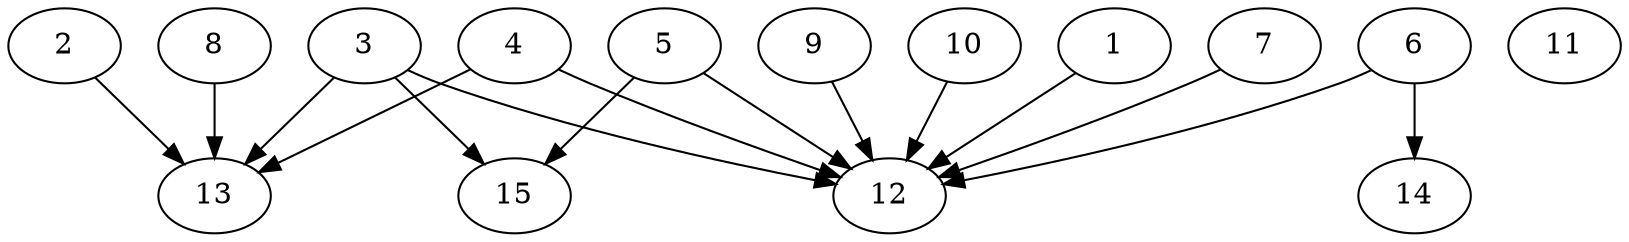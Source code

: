 // DAG automatically generated by daggen at Thu Oct  3 13:59:26 2019
// ./daggen --dot -n 15 --ccr 0.5 --fat 0.9 --regular 0.9 --density 0.7 --mindata 5242880 --maxdata 52428800 
digraph G {
  1 [size="17844224", alpha="0.14", expect_size="8922112"] 
  1 -> 12 [size ="8922112"]
  2 [size="24535040", alpha="0.14", expect_size="12267520"] 
  2 -> 13 [size ="12267520"]
  3 [size="45832192", alpha="0.00", expect_size="22916096"] 
  3 -> 12 [size ="22916096"]
  3 -> 13 [size ="22916096"]
  3 -> 15 [size ="22916096"]
  4 [size="52391936", alpha="0.19", expect_size="26195968"] 
  4 -> 12 [size ="26195968"]
  4 -> 13 [size ="26195968"]
  5 [size="60561408", alpha="0.10", expect_size="30280704"] 
  5 -> 12 [size ="30280704"]
  5 -> 15 [size ="30280704"]
  6 [size="55263232", alpha="0.16", expect_size="27631616"] 
  6 -> 12 [size ="27631616"]
  6 -> 14 [size ="27631616"]
  7 [size="28440576", alpha="0.13", expect_size="14220288"] 
  7 -> 12 [size ="14220288"]
  8 [size="15611904", alpha="0.01", expect_size="7805952"] 
  8 -> 13 [size ="7805952"]
  9 [size="52797440", alpha="0.19", expect_size="26398720"] 
  9 -> 12 [size ="26398720"]
  10 [size="24983552", alpha="0.12", expect_size="12491776"] 
  10 -> 12 [size ="12491776"]
  11 [size="101851136", alpha="0.17", expect_size="50925568"] 
  12 [size="75098112", alpha="0.11", expect_size="37549056"] 
  13 [size="49098752", alpha="0.15", expect_size="24549376"] 
  14 [size="49391616", alpha="0.04", expect_size="24695808"] 
  15 [size="43218944", alpha="0.19", expect_size="21609472"] 
}
